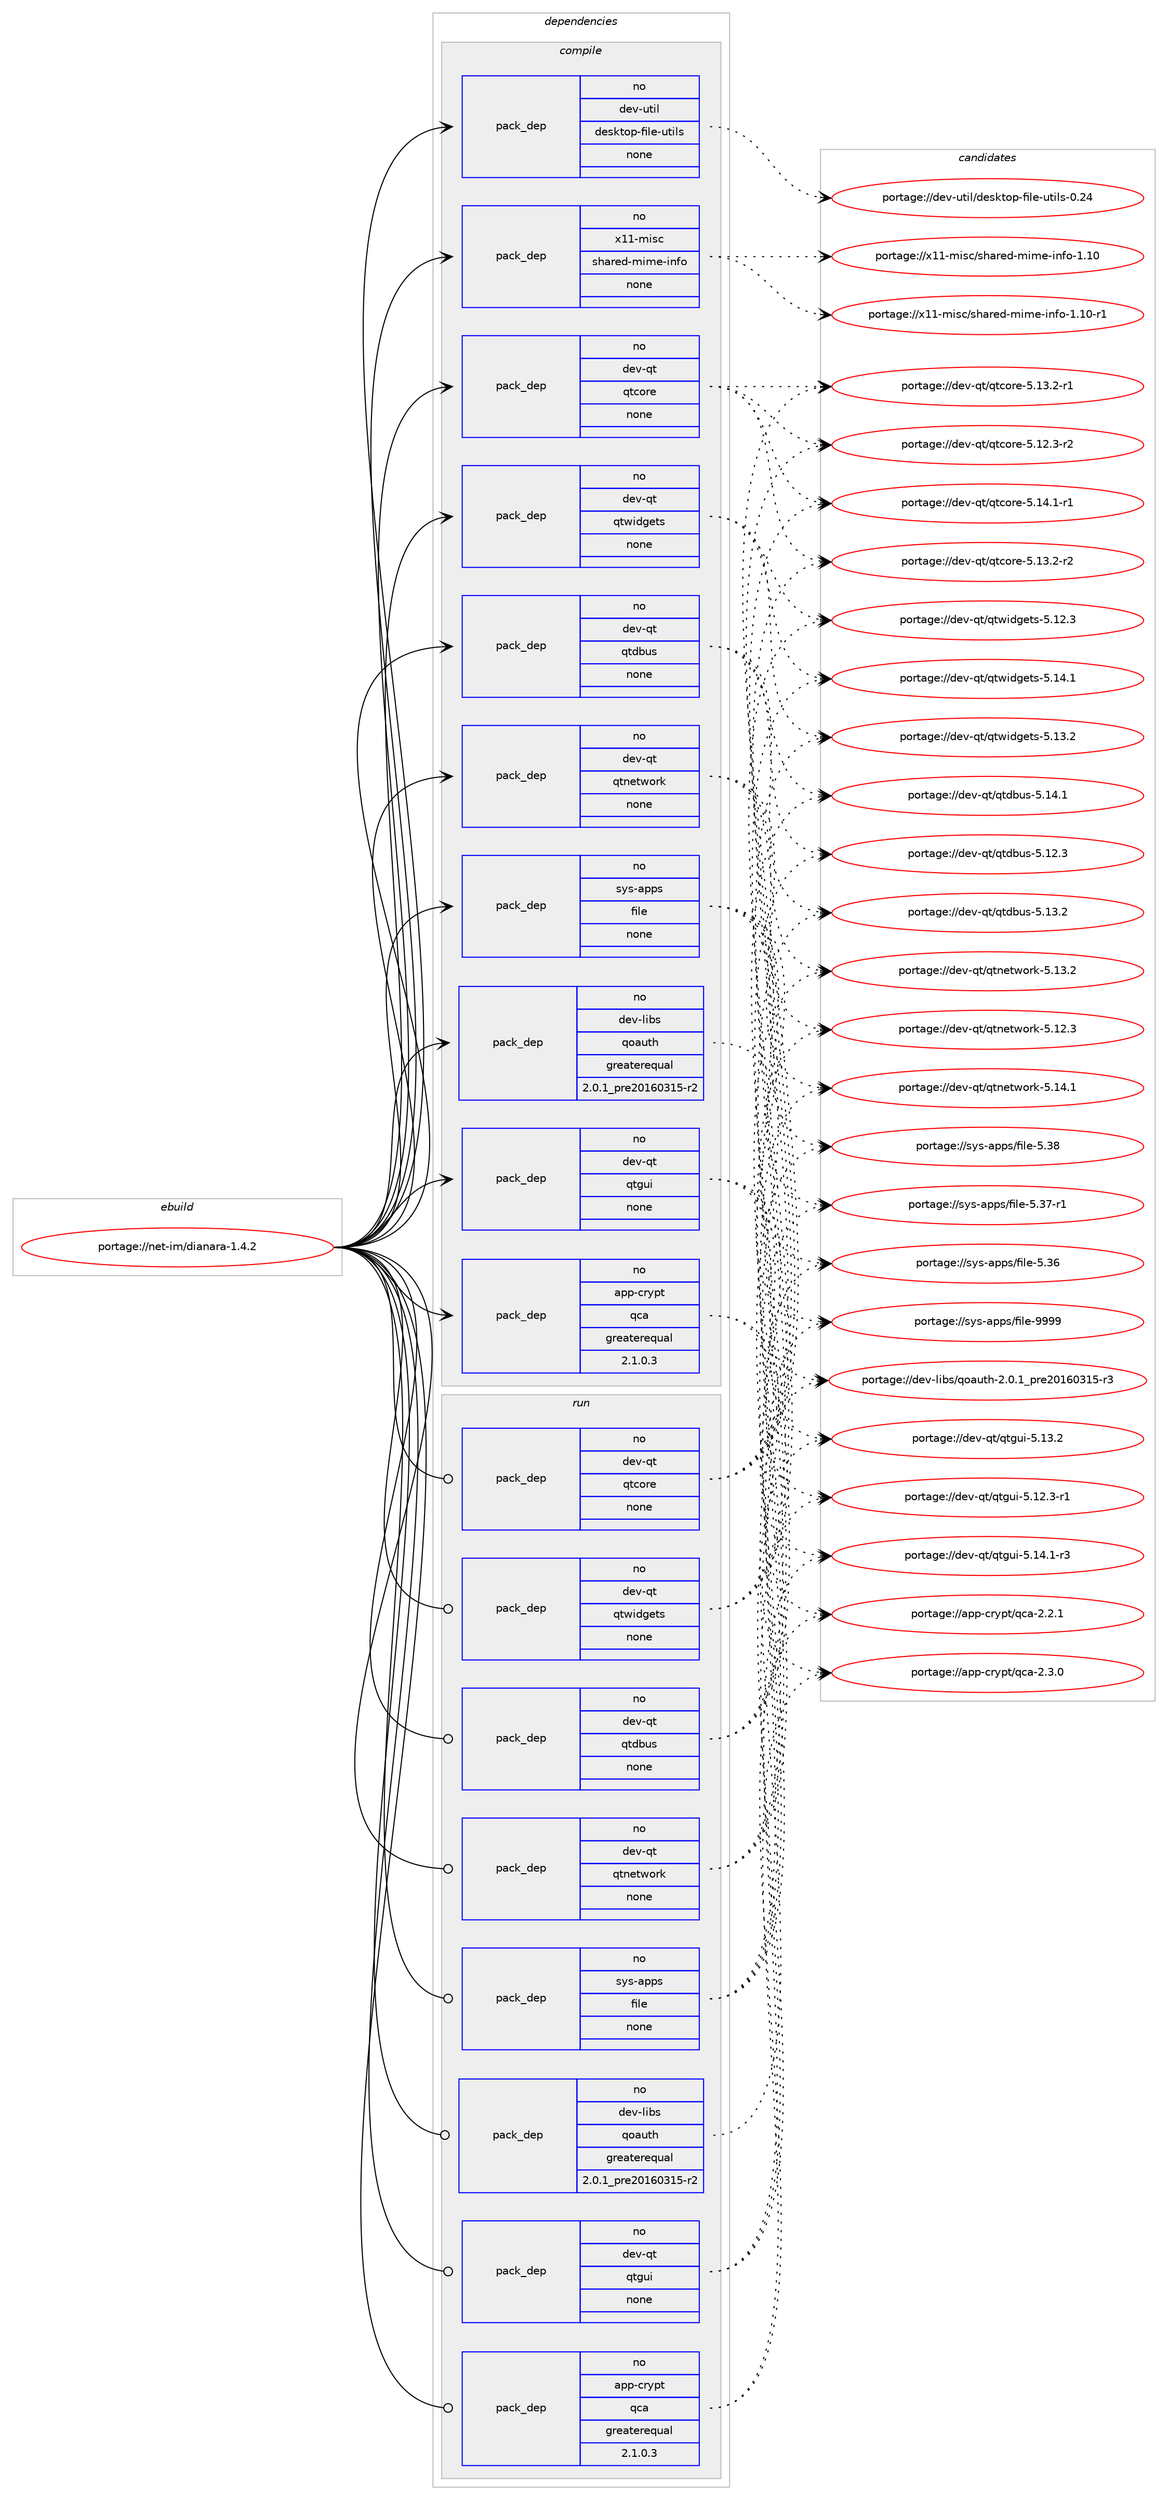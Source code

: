 digraph prolog {

# *************
# Graph options
# *************

newrank=true;
concentrate=true;
compound=true;
graph [rankdir=LR,fontname=Helvetica,fontsize=10,ranksep=1.5];#, ranksep=2.5, nodesep=0.2];
edge  [arrowhead=vee];
node  [fontname=Helvetica,fontsize=10];

# **********
# The ebuild
# **********

subgraph cluster_leftcol {
color=gray;
rank=same;
label=<<i>ebuild</i>>;
id [label="portage://net-im/dianara-1.4.2", color=red, width=4, href="../net-im/dianara-1.4.2.svg"];
}

# ****************
# The dependencies
# ****************

subgraph cluster_midcol {
color=gray;
label=<<i>dependencies</i>>;
subgraph cluster_compile {
fillcolor="#eeeeee";
style=filled;
label=<<i>compile</i>>;
subgraph pack49177 {
dependency63068 [label=<<TABLE BORDER="0" CELLBORDER="1" CELLSPACING="0" CELLPADDING="4" WIDTH="220"><TR><TD ROWSPAN="6" CELLPADDING="30">pack_dep</TD></TR><TR><TD WIDTH="110">no</TD></TR><TR><TD>app-crypt</TD></TR><TR><TD>qca</TD></TR><TR><TD>greaterequal</TD></TR><TR><TD>2.1.0.3</TD></TR></TABLE>>, shape=none, color=blue];
}
id:e -> dependency63068:w [weight=20,style="solid",arrowhead="vee"];
subgraph pack49178 {
dependency63069 [label=<<TABLE BORDER="0" CELLBORDER="1" CELLSPACING="0" CELLPADDING="4" WIDTH="220"><TR><TD ROWSPAN="6" CELLPADDING="30">pack_dep</TD></TR><TR><TD WIDTH="110">no</TD></TR><TR><TD>dev-libs</TD></TR><TR><TD>qoauth</TD></TR><TR><TD>greaterequal</TD></TR><TR><TD>2.0.1_pre20160315-r2</TD></TR></TABLE>>, shape=none, color=blue];
}
id:e -> dependency63069:w [weight=20,style="solid",arrowhead="vee"];
subgraph pack49179 {
dependency63070 [label=<<TABLE BORDER="0" CELLBORDER="1" CELLSPACING="0" CELLPADDING="4" WIDTH="220"><TR><TD ROWSPAN="6" CELLPADDING="30">pack_dep</TD></TR><TR><TD WIDTH="110">no</TD></TR><TR><TD>dev-qt</TD></TR><TR><TD>qtcore</TD></TR><TR><TD>none</TD></TR><TR><TD></TD></TR></TABLE>>, shape=none, color=blue];
}
id:e -> dependency63070:w [weight=20,style="solid",arrowhead="vee"];
subgraph pack49180 {
dependency63071 [label=<<TABLE BORDER="0" CELLBORDER="1" CELLSPACING="0" CELLPADDING="4" WIDTH="220"><TR><TD ROWSPAN="6" CELLPADDING="30">pack_dep</TD></TR><TR><TD WIDTH="110">no</TD></TR><TR><TD>dev-qt</TD></TR><TR><TD>qtdbus</TD></TR><TR><TD>none</TD></TR><TR><TD></TD></TR></TABLE>>, shape=none, color=blue];
}
id:e -> dependency63071:w [weight=20,style="solid",arrowhead="vee"];
subgraph pack49181 {
dependency63072 [label=<<TABLE BORDER="0" CELLBORDER="1" CELLSPACING="0" CELLPADDING="4" WIDTH="220"><TR><TD ROWSPAN="6" CELLPADDING="30">pack_dep</TD></TR><TR><TD WIDTH="110">no</TD></TR><TR><TD>dev-qt</TD></TR><TR><TD>qtgui</TD></TR><TR><TD>none</TD></TR><TR><TD></TD></TR></TABLE>>, shape=none, color=blue];
}
id:e -> dependency63072:w [weight=20,style="solid",arrowhead="vee"];
subgraph pack49182 {
dependency63073 [label=<<TABLE BORDER="0" CELLBORDER="1" CELLSPACING="0" CELLPADDING="4" WIDTH="220"><TR><TD ROWSPAN="6" CELLPADDING="30">pack_dep</TD></TR><TR><TD WIDTH="110">no</TD></TR><TR><TD>dev-qt</TD></TR><TR><TD>qtnetwork</TD></TR><TR><TD>none</TD></TR><TR><TD></TD></TR></TABLE>>, shape=none, color=blue];
}
id:e -> dependency63073:w [weight=20,style="solid",arrowhead="vee"];
subgraph pack49183 {
dependency63074 [label=<<TABLE BORDER="0" CELLBORDER="1" CELLSPACING="0" CELLPADDING="4" WIDTH="220"><TR><TD ROWSPAN="6" CELLPADDING="30">pack_dep</TD></TR><TR><TD WIDTH="110">no</TD></TR><TR><TD>dev-qt</TD></TR><TR><TD>qtwidgets</TD></TR><TR><TD>none</TD></TR><TR><TD></TD></TR></TABLE>>, shape=none, color=blue];
}
id:e -> dependency63074:w [weight=20,style="solid",arrowhead="vee"];
subgraph pack49184 {
dependency63075 [label=<<TABLE BORDER="0" CELLBORDER="1" CELLSPACING="0" CELLPADDING="4" WIDTH="220"><TR><TD ROWSPAN="6" CELLPADDING="30">pack_dep</TD></TR><TR><TD WIDTH="110">no</TD></TR><TR><TD>dev-util</TD></TR><TR><TD>desktop-file-utils</TD></TR><TR><TD>none</TD></TR><TR><TD></TD></TR></TABLE>>, shape=none, color=blue];
}
id:e -> dependency63075:w [weight=20,style="solid",arrowhead="vee"];
subgraph pack49185 {
dependency63076 [label=<<TABLE BORDER="0" CELLBORDER="1" CELLSPACING="0" CELLPADDING="4" WIDTH="220"><TR><TD ROWSPAN="6" CELLPADDING="30">pack_dep</TD></TR><TR><TD WIDTH="110">no</TD></TR><TR><TD>sys-apps</TD></TR><TR><TD>file</TD></TR><TR><TD>none</TD></TR><TR><TD></TD></TR></TABLE>>, shape=none, color=blue];
}
id:e -> dependency63076:w [weight=20,style="solid",arrowhead="vee"];
subgraph pack49186 {
dependency63077 [label=<<TABLE BORDER="0" CELLBORDER="1" CELLSPACING="0" CELLPADDING="4" WIDTH="220"><TR><TD ROWSPAN="6" CELLPADDING="30">pack_dep</TD></TR><TR><TD WIDTH="110">no</TD></TR><TR><TD>x11-misc</TD></TR><TR><TD>shared-mime-info</TD></TR><TR><TD>none</TD></TR><TR><TD></TD></TR></TABLE>>, shape=none, color=blue];
}
id:e -> dependency63077:w [weight=20,style="solid",arrowhead="vee"];
}
subgraph cluster_compileandrun {
fillcolor="#eeeeee";
style=filled;
label=<<i>compile and run</i>>;
}
subgraph cluster_run {
fillcolor="#eeeeee";
style=filled;
label=<<i>run</i>>;
subgraph pack49187 {
dependency63078 [label=<<TABLE BORDER="0" CELLBORDER="1" CELLSPACING="0" CELLPADDING="4" WIDTH="220"><TR><TD ROWSPAN="6" CELLPADDING="30">pack_dep</TD></TR><TR><TD WIDTH="110">no</TD></TR><TR><TD>app-crypt</TD></TR><TR><TD>qca</TD></TR><TR><TD>greaterequal</TD></TR><TR><TD>2.1.0.3</TD></TR></TABLE>>, shape=none, color=blue];
}
id:e -> dependency63078:w [weight=20,style="solid",arrowhead="odot"];
subgraph pack49188 {
dependency63079 [label=<<TABLE BORDER="0" CELLBORDER="1" CELLSPACING="0" CELLPADDING="4" WIDTH="220"><TR><TD ROWSPAN="6" CELLPADDING="30">pack_dep</TD></TR><TR><TD WIDTH="110">no</TD></TR><TR><TD>dev-libs</TD></TR><TR><TD>qoauth</TD></TR><TR><TD>greaterequal</TD></TR><TR><TD>2.0.1_pre20160315-r2</TD></TR></TABLE>>, shape=none, color=blue];
}
id:e -> dependency63079:w [weight=20,style="solid",arrowhead="odot"];
subgraph pack49189 {
dependency63080 [label=<<TABLE BORDER="0" CELLBORDER="1" CELLSPACING="0" CELLPADDING="4" WIDTH="220"><TR><TD ROWSPAN="6" CELLPADDING="30">pack_dep</TD></TR><TR><TD WIDTH="110">no</TD></TR><TR><TD>dev-qt</TD></TR><TR><TD>qtcore</TD></TR><TR><TD>none</TD></TR><TR><TD></TD></TR></TABLE>>, shape=none, color=blue];
}
id:e -> dependency63080:w [weight=20,style="solid",arrowhead="odot"];
subgraph pack49190 {
dependency63081 [label=<<TABLE BORDER="0" CELLBORDER="1" CELLSPACING="0" CELLPADDING="4" WIDTH="220"><TR><TD ROWSPAN="6" CELLPADDING="30">pack_dep</TD></TR><TR><TD WIDTH="110">no</TD></TR><TR><TD>dev-qt</TD></TR><TR><TD>qtdbus</TD></TR><TR><TD>none</TD></TR><TR><TD></TD></TR></TABLE>>, shape=none, color=blue];
}
id:e -> dependency63081:w [weight=20,style="solid",arrowhead="odot"];
subgraph pack49191 {
dependency63082 [label=<<TABLE BORDER="0" CELLBORDER="1" CELLSPACING="0" CELLPADDING="4" WIDTH="220"><TR><TD ROWSPAN="6" CELLPADDING="30">pack_dep</TD></TR><TR><TD WIDTH="110">no</TD></TR><TR><TD>dev-qt</TD></TR><TR><TD>qtgui</TD></TR><TR><TD>none</TD></TR><TR><TD></TD></TR></TABLE>>, shape=none, color=blue];
}
id:e -> dependency63082:w [weight=20,style="solid",arrowhead="odot"];
subgraph pack49192 {
dependency63083 [label=<<TABLE BORDER="0" CELLBORDER="1" CELLSPACING="0" CELLPADDING="4" WIDTH="220"><TR><TD ROWSPAN="6" CELLPADDING="30">pack_dep</TD></TR><TR><TD WIDTH="110">no</TD></TR><TR><TD>dev-qt</TD></TR><TR><TD>qtnetwork</TD></TR><TR><TD>none</TD></TR><TR><TD></TD></TR></TABLE>>, shape=none, color=blue];
}
id:e -> dependency63083:w [weight=20,style="solid",arrowhead="odot"];
subgraph pack49193 {
dependency63084 [label=<<TABLE BORDER="0" CELLBORDER="1" CELLSPACING="0" CELLPADDING="4" WIDTH="220"><TR><TD ROWSPAN="6" CELLPADDING="30">pack_dep</TD></TR><TR><TD WIDTH="110">no</TD></TR><TR><TD>dev-qt</TD></TR><TR><TD>qtwidgets</TD></TR><TR><TD>none</TD></TR><TR><TD></TD></TR></TABLE>>, shape=none, color=blue];
}
id:e -> dependency63084:w [weight=20,style="solid",arrowhead="odot"];
subgraph pack49194 {
dependency63085 [label=<<TABLE BORDER="0" CELLBORDER="1" CELLSPACING="0" CELLPADDING="4" WIDTH="220"><TR><TD ROWSPAN="6" CELLPADDING="30">pack_dep</TD></TR><TR><TD WIDTH="110">no</TD></TR><TR><TD>sys-apps</TD></TR><TR><TD>file</TD></TR><TR><TD>none</TD></TR><TR><TD></TD></TR></TABLE>>, shape=none, color=blue];
}
id:e -> dependency63085:w [weight=20,style="solid",arrowhead="odot"];
}
}

# **************
# The candidates
# **************

subgraph cluster_choices {
rank=same;
color=gray;
label=<<i>candidates</i>>;

subgraph choice49177 {
color=black;
nodesep=1;
choice971121124599114121112116471139997455046514648 [label="portage://app-crypt/qca-2.3.0", color=red, width=4,href="../app-crypt/qca-2.3.0.svg"];
choice971121124599114121112116471139997455046504649 [label="portage://app-crypt/qca-2.2.1", color=red, width=4,href="../app-crypt/qca-2.2.1.svg"];
dependency63068:e -> choice971121124599114121112116471139997455046514648:w [style=dotted,weight="100"];
dependency63068:e -> choice971121124599114121112116471139997455046504649:w [style=dotted,weight="100"];
}
subgraph choice49178 {
color=black;
nodesep=1;
choice100101118451081059811547113111971171161044550464846499511211410150484954485149534511451 [label="portage://dev-libs/qoauth-2.0.1_pre20160315-r3", color=red, width=4,href="../dev-libs/qoauth-2.0.1_pre20160315-r3.svg"];
dependency63069:e -> choice100101118451081059811547113111971171161044550464846499511211410150484954485149534511451:w [style=dotted,weight="100"];
}
subgraph choice49179 {
color=black;
nodesep=1;
choice100101118451131164711311699111114101455346495246494511449 [label="portage://dev-qt/qtcore-5.14.1-r1", color=red, width=4,href="../dev-qt/qtcore-5.14.1-r1.svg"];
choice100101118451131164711311699111114101455346495146504511450 [label="portage://dev-qt/qtcore-5.13.2-r2", color=red, width=4,href="../dev-qt/qtcore-5.13.2-r2.svg"];
choice100101118451131164711311699111114101455346495146504511449 [label="portage://dev-qt/qtcore-5.13.2-r1", color=red, width=4,href="../dev-qt/qtcore-5.13.2-r1.svg"];
choice100101118451131164711311699111114101455346495046514511450 [label="portage://dev-qt/qtcore-5.12.3-r2", color=red, width=4,href="../dev-qt/qtcore-5.12.3-r2.svg"];
dependency63070:e -> choice100101118451131164711311699111114101455346495246494511449:w [style=dotted,weight="100"];
dependency63070:e -> choice100101118451131164711311699111114101455346495146504511450:w [style=dotted,weight="100"];
dependency63070:e -> choice100101118451131164711311699111114101455346495146504511449:w [style=dotted,weight="100"];
dependency63070:e -> choice100101118451131164711311699111114101455346495046514511450:w [style=dotted,weight="100"];
}
subgraph choice49180 {
color=black;
nodesep=1;
choice10010111845113116471131161009811711545534649524649 [label="portage://dev-qt/qtdbus-5.14.1", color=red, width=4,href="../dev-qt/qtdbus-5.14.1.svg"];
choice10010111845113116471131161009811711545534649514650 [label="portage://dev-qt/qtdbus-5.13.2", color=red, width=4,href="../dev-qt/qtdbus-5.13.2.svg"];
choice10010111845113116471131161009811711545534649504651 [label="portage://dev-qt/qtdbus-5.12.3", color=red, width=4,href="../dev-qt/qtdbus-5.12.3.svg"];
dependency63071:e -> choice10010111845113116471131161009811711545534649524649:w [style=dotted,weight="100"];
dependency63071:e -> choice10010111845113116471131161009811711545534649514650:w [style=dotted,weight="100"];
dependency63071:e -> choice10010111845113116471131161009811711545534649504651:w [style=dotted,weight="100"];
}
subgraph choice49181 {
color=black;
nodesep=1;
choice1001011184511311647113116103117105455346495246494511451 [label="portage://dev-qt/qtgui-5.14.1-r3", color=red, width=4,href="../dev-qt/qtgui-5.14.1-r3.svg"];
choice100101118451131164711311610311710545534649514650 [label="portage://dev-qt/qtgui-5.13.2", color=red, width=4,href="../dev-qt/qtgui-5.13.2.svg"];
choice1001011184511311647113116103117105455346495046514511449 [label="portage://dev-qt/qtgui-5.12.3-r1", color=red, width=4,href="../dev-qt/qtgui-5.12.3-r1.svg"];
dependency63072:e -> choice1001011184511311647113116103117105455346495246494511451:w [style=dotted,weight="100"];
dependency63072:e -> choice100101118451131164711311610311710545534649514650:w [style=dotted,weight="100"];
dependency63072:e -> choice1001011184511311647113116103117105455346495046514511449:w [style=dotted,weight="100"];
}
subgraph choice49182 {
color=black;
nodesep=1;
choice100101118451131164711311611010111611911111410745534649524649 [label="portage://dev-qt/qtnetwork-5.14.1", color=red, width=4,href="../dev-qt/qtnetwork-5.14.1.svg"];
choice100101118451131164711311611010111611911111410745534649514650 [label="portage://dev-qt/qtnetwork-5.13.2", color=red, width=4,href="../dev-qt/qtnetwork-5.13.2.svg"];
choice100101118451131164711311611010111611911111410745534649504651 [label="portage://dev-qt/qtnetwork-5.12.3", color=red, width=4,href="../dev-qt/qtnetwork-5.12.3.svg"];
dependency63073:e -> choice100101118451131164711311611010111611911111410745534649524649:w [style=dotted,weight="100"];
dependency63073:e -> choice100101118451131164711311611010111611911111410745534649514650:w [style=dotted,weight="100"];
dependency63073:e -> choice100101118451131164711311611010111611911111410745534649504651:w [style=dotted,weight="100"];
}
subgraph choice49183 {
color=black;
nodesep=1;
choice100101118451131164711311611910510010310111611545534649524649 [label="portage://dev-qt/qtwidgets-5.14.1", color=red, width=4,href="../dev-qt/qtwidgets-5.14.1.svg"];
choice100101118451131164711311611910510010310111611545534649514650 [label="portage://dev-qt/qtwidgets-5.13.2", color=red, width=4,href="../dev-qt/qtwidgets-5.13.2.svg"];
choice100101118451131164711311611910510010310111611545534649504651 [label="portage://dev-qt/qtwidgets-5.12.3", color=red, width=4,href="../dev-qt/qtwidgets-5.12.3.svg"];
dependency63074:e -> choice100101118451131164711311611910510010310111611545534649524649:w [style=dotted,weight="100"];
dependency63074:e -> choice100101118451131164711311611910510010310111611545534649514650:w [style=dotted,weight="100"];
dependency63074:e -> choice100101118451131164711311611910510010310111611545534649504651:w [style=dotted,weight="100"];
}
subgraph choice49184 {
color=black;
nodesep=1;
choice100101118451171161051084710010111510711611111245102105108101451171161051081154548465052 [label="portage://dev-util/desktop-file-utils-0.24", color=red, width=4,href="../dev-util/desktop-file-utils-0.24.svg"];
dependency63075:e -> choice100101118451171161051084710010111510711611111245102105108101451171161051081154548465052:w [style=dotted,weight="100"];
}
subgraph choice49185 {
color=black;
nodesep=1;
choice1151211154597112112115471021051081014557575757 [label="portage://sys-apps/file-9999", color=red, width=4,href="../sys-apps/file-9999.svg"];
choice1151211154597112112115471021051081014553465156 [label="portage://sys-apps/file-5.38", color=red, width=4,href="../sys-apps/file-5.38.svg"];
choice11512111545971121121154710210510810145534651554511449 [label="portage://sys-apps/file-5.37-r1", color=red, width=4,href="../sys-apps/file-5.37-r1.svg"];
choice1151211154597112112115471021051081014553465154 [label="portage://sys-apps/file-5.36", color=red, width=4,href="../sys-apps/file-5.36.svg"];
dependency63076:e -> choice1151211154597112112115471021051081014557575757:w [style=dotted,weight="100"];
dependency63076:e -> choice1151211154597112112115471021051081014553465156:w [style=dotted,weight="100"];
dependency63076:e -> choice11512111545971121121154710210510810145534651554511449:w [style=dotted,weight="100"];
dependency63076:e -> choice1151211154597112112115471021051081014553465154:w [style=dotted,weight="100"];
}
subgraph choice49186 {
color=black;
nodesep=1;
choice120494945109105115994711510497114101100451091051091014510511010211145494649484511449 [label="portage://x11-misc/shared-mime-info-1.10-r1", color=red, width=4,href="../x11-misc/shared-mime-info-1.10-r1.svg"];
choice12049494510910511599471151049711410110045109105109101451051101021114549464948 [label="portage://x11-misc/shared-mime-info-1.10", color=red, width=4,href="../x11-misc/shared-mime-info-1.10.svg"];
dependency63077:e -> choice120494945109105115994711510497114101100451091051091014510511010211145494649484511449:w [style=dotted,weight="100"];
dependency63077:e -> choice12049494510910511599471151049711410110045109105109101451051101021114549464948:w [style=dotted,weight="100"];
}
subgraph choice49187 {
color=black;
nodesep=1;
choice971121124599114121112116471139997455046514648 [label="portage://app-crypt/qca-2.3.0", color=red, width=4,href="../app-crypt/qca-2.3.0.svg"];
choice971121124599114121112116471139997455046504649 [label="portage://app-crypt/qca-2.2.1", color=red, width=4,href="../app-crypt/qca-2.2.1.svg"];
dependency63078:e -> choice971121124599114121112116471139997455046514648:w [style=dotted,weight="100"];
dependency63078:e -> choice971121124599114121112116471139997455046504649:w [style=dotted,weight="100"];
}
subgraph choice49188 {
color=black;
nodesep=1;
choice100101118451081059811547113111971171161044550464846499511211410150484954485149534511451 [label="portage://dev-libs/qoauth-2.0.1_pre20160315-r3", color=red, width=4,href="../dev-libs/qoauth-2.0.1_pre20160315-r3.svg"];
dependency63079:e -> choice100101118451081059811547113111971171161044550464846499511211410150484954485149534511451:w [style=dotted,weight="100"];
}
subgraph choice49189 {
color=black;
nodesep=1;
choice100101118451131164711311699111114101455346495246494511449 [label="portage://dev-qt/qtcore-5.14.1-r1", color=red, width=4,href="../dev-qt/qtcore-5.14.1-r1.svg"];
choice100101118451131164711311699111114101455346495146504511450 [label="portage://dev-qt/qtcore-5.13.2-r2", color=red, width=4,href="../dev-qt/qtcore-5.13.2-r2.svg"];
choice100101118451131164711311699111114101455346495146504511449 [label="portage://dev-qt/qtcore-5.13.2-r1", color=red, width=4,href="../dev-qt/qtcore-5.13.2-r1.svg"];
choice100101118451131164711311699111114101455346495046514511450 [label="portage://dev-qt/qtcore-5.12.3-r2", color=red, width=4,href="../dev-qt/qtcore-5.12.3-r2.svg"];
dependency63080:e -> choice100101118451131164711311699111114101455346495246494511449:w [style=dotted,weight="100"];
dependency63080:e -> choice100101118451131164711311699111114101455346495146504511450:w [style=dotted,weight="100"];
dependency63080:e -> choice100101118451131164711311699111114101455346495146504511449:w [style=dotted,weight="100"];
dependency63080:e -> choice100101118451131164711311699111114101455346495046514511450:w [style=dotted,weight="100"];
}
subgraph choice49190 {
color=black;
nodesep=1;
choice10010111845113116471131161009811711545534649524649 [label="portage://dev-qt/qtdbus-5.14.1", color=red, width=4,href="../dev-qt/qtdbus-5.14.1.svg"];
choice10010111845113116471131161009811711545534649514650 [label="portage://dev-qt/qtdbus-5.13.2", color=red, width=4,href="../dev-qt/qtdbus-5.13.2.svg"];
choice10010111845113116471131161009811711545534649504651 [label="portage://dev-qt/qtdbus-5.12.3", color=red, width=4,href="../dev-qt/qtdbus-5.12.3.svg"];
dependency63081:e -> choice10010111845113116471131161009811711545534649524649:w [style=dotted,weight="100"];
dependency63081:e -> choice10010111845113116471131161009811711545534649514650:w [style=dotted,weight="100"];
dependency63081:e -> choice10010111845113116471131161009811711545534649504651:w [style=dotted,weight="100"];
}
subgraph choice49191 {
color=black;
nodesep=1;
choice1001011184511311647113116103117105455346495246494511451 [label="portage://dev-qt/qtgui-5.14.1-r3", color=red, width=4,href="../dev-qt/qtgui-5.14.1-r3.svg"];
choice100101118451131164711311610311710545534649514650 [label="portage://dev-qt/qtgui-5.13.2", color=red, width=4,href="../dev-qt/qtgui-5.13.2.svg"];
choice1001011184511311647113116103117105455346495046514511449 [label="portage://dev-qt/qtgui-5.12.3-r1", color=red, width=4,href="../dev-qt/qtgui-5.12.3-r1.svg"];
dependency63082:e -> choice1001011184511311647113116103117105455346495246494511451:w [style=dotted,weight="100"];
dependency63082:e -> choice100101118451131164711311610311710545534649514650:w [style=dotted,weight="100"];
dependency63082:e -> choice1001011184511311647113116103117105455346495046514511449:w [style=dotted,weight="100"];
}
subgraph choice49192 {
color=black;
nodesep=1;
choice100101118451131164711311611010111611911111410745534649524649 [label="portage://dev-qt/qtnetwork-5.14.1", color=red, width=4,href="../dev-qt/qtnetwork-5.14.1.svg"];
choice100101118451131164711311611010111611911111410745534649514650 [label="portage://dev-qt/qtnetwork-5.13.2", color=red, width=4,href="../dev-qt/qtnetwork-5.13.2.svg"];
choice100101118451131164711311611010111611911111410745534649504651 [label="portage://dev-qt/qtnetwork-5.12.3", color=red, width=4,href="../dev-qt/qtnetwork-5.12.3.svg"];
dependency63083:e -> choice100101118451131164711311611010111611911111410745534649524649:w [style=dotted,weight="100"];
dependency63083:e -> choice100101118451131164711311611010111611911111410745534649514650:w [style=dotted,weight="100"];
dependency63083:e -> choice100101118451131164711311611010111611911111410745534649504651:w [style=dotted,weight="100"];
}
subgraph choice49193 {
color=black;
nodesep=1;
choice100101118451131164711311611910510010310111611545534649524649 [label="portage://dev-qt/qtwidgets-5.14.1", color=red, width=4,href="../dev-qt/qtwidgets-5.14.1.svg"];
choice100101118451131164711311611910510010310111611545534649514650 [label="portage://dev-qt/qtwidgets-5.13.2", color=red, width=4,href="../dev-qt/qtwidgets-5.13.2.svg"];
choice100101118451131164711311611910510010310111611545534649504651 [label="portage://dev-qt/qtwidgets-5.12.3", color=red, width=4,href="../dev-qt/qtwidgets-5.12.3.svg"];
dependency63084:e -> choice100101118451131164711311611910510010310111611545534649524649:w [style=dotted,weight="100"];
dependency63084:e -> choice100101118451131164711311611910510010310111611545534649514650:w [style=dotted,weight="100"];
dependency63084:e -> choice100101118451131164711311611910510010310111611545534649504651:w [style=dotted,weight="100"];
}
subgraph choice49194 {
color=black;
nodesep=1;
choice1151211154597112112115471021051081014557575757 [label="portage://sys-apps/file-9999", color=red, width=4,href="../sys-apps/file-9999.svg"];
choice1151211154597112112115471021051081014553465156 [label="portage://sys-apps/file-5.38", color=red, width=4,href="../sys-apps/file-5.38.svg"];
choice11512111545971121121154710210510810145534651554511449 [label="portage://sys-apps/file-5.37-r1", color=red, width=4,href="../sys-apps/file-5.37-r1.svg"];
choice1151211154597112112115471021051081014553465154 [label="portage://sys-apps/file-5.36", color=red, width=4,href="../sys-apps/file-5.36.svg"];
dependency63085:e -> choice1151211154597112112115471021051081014557575757:w [style=dotted,weight="100"];
dependency63085:e -> choice1151211154597112112115471021051081014553465156:w [style=dotted,weight="100"];
dependency63085:e -> choice11512111545971121121154710210510810145534651554511449:w [style=dotted,weight="100"];
dependency63085:e -> choice1151211154597112112115471021051081014553465154:w [style=dotted,weight="100"];
}
}

}
